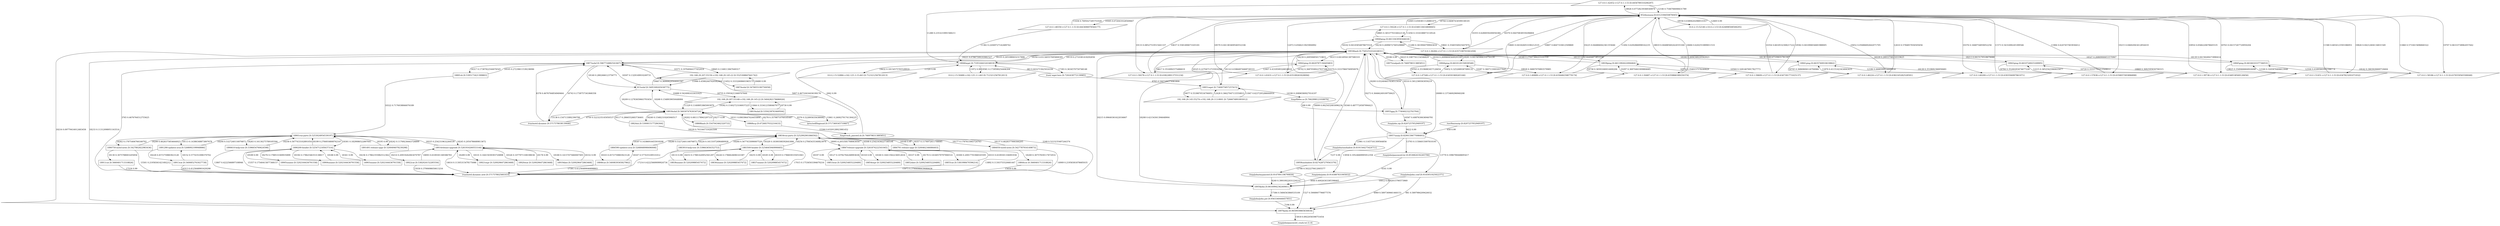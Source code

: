 digraph G {
  682 [ label="127.0.0.1:42452->127.0.1.1:53 [0.6456789310206297]" shape="parallelogram" ];
  628 [ label="852dnsmasq [0.6312106450876045]" shape="box" ];
  638 [ label="127.0.0.1:59228->127.0.1.1:53 [0.6348118416808065]" shape="parallelogram" ];
  627 [ label="127.0.0.1:59609->127.0.1.1:53 [0.6347391771025137]" shape="parallelogram" ];
  669 [ label="127.0.0.1:58186->127.0.1.1:53 [0.6376559565590048]" shape="parallelogram" ];
  635 [ label="127.0.0.1:36284->127.0.1.1:53 [0.6357198701941458]" shape="parallelogram" ];
  657 [ label="127.0.0.1:39738->127.0.1.1:53 [0.6348538569120656]" shape="parallelogram" ];
  641 [ label="127.0.0.1:60200->127.0.1.1:53 [0.6393594997861971]" shape="parallelogram" ];
  654 [ label="127.0.0.1:57838->127.0.1.1:53 [0.6358057493896898]" shape="parallelogram" ];
  666 [ label="127.0.0.1:51451->127.0.1.1:53 [0.6347823291071932]" shape="parallelogram" ];
  650 [ label="127.0.0.1:41631->127.0.1.1:53 [0.635189263028094]" shape="parallelogram" ];
  663 [ label="127.0.0.1:60889->127.0.1.1:53 [0.6356482598779174]" shape="parallelogram" ];
  644 [ label="127.0.0.1:46224->127.0.1.1:53 [0.6382165282528591]" shape="parallelogram" ];
  686 [ label="127.0.0.1:48350->127.0.1.1:53 [0.6443696978564177]" shape="parallelogram" ];
  647 [ label="127.0.0.1:59278->127.0.1.1:53 [0.6382289137551234]" shape="parallelogram" ];
  632 [ label="127.0.0.1:50487->127.0.1.1:53 [0.6359866389250374]" shape="parallelogram" ];
  660 [ label="127.0.0.1:47548->127.0.1.1:53 [0.634591969265166]" shape="parallelogram" ];
  153 [ label="/proc/self/loginuid [0.5717369345710667]" shape="ellipse" ];
  470 [ label="18873sshd [0.5967716882541847]" shape="box" ];
  62 [ label="18818sshd [0.5603074763034724]" shape="box" ];
  692 [ label="192.168.29.145:55274->192.168.29.113:9001 [0.7266674891893012]" shape="parallelogram" ];
  690 [ label="18951wget [0.7340075857257415]" shape="box" ];
  469 [ label="192.168.29.207:55150->192.168.29.145:22 [0.5525308847641742]" shape="parallelogram" ];
  473 [ label="18874sshd [0.5470055190750058]" shape="box" ];
  466 [ label="/tmp/crack_passwd.sh [0.7469798313885851]" shape="ellipse" ];
  614 [ label="18934bash [0.7545251032416831]" shape="box" ];
  751 [ label="/tmp/john/john.pot [0.9563340446457851]" shape="ellipse" ];
  761 [ label="18976john [0.9659939865830818]" shape="box" ];
  680 [ label="/root/.wget-hsts [0.7202439772139985]" shape="ellipse" ];
  672 [ label="18946wget [0.7195164432434819]" shape="box" ];
  61 [ label="192.168.29.207:55148->192.168.29.145:22 [0.5404282176686926]" shape="parallelogram" ];
  113 [ label="18819sshd [0.5350238763469504]" shape="box" ];
  691 [ label="/tmp/libfoo.so [0.7662998121938976]" shape="ellipse" ];
  701 [ label="18955gpg [0.7740402322763764]" shape="box" ];
  734 [ label="/tmp/john/mypasswd [0.9147091196790836]" shape="ellipse" ];
  737 [ label="18959john [0.8616994236240061]" shape="box" ];
  684 [ label="10.0.2.15:50480->162.125.3.1:443 [0.7123212567812013]" shape="parallelogram" ];
  688 [ label="10.0.2.15:52884->162.125.3.15:443 [0.7123212567812013]" shape="parallelogram" ];
  731 [ label="/tmp/john/john.conf [0.9145951925922371]" shape="ellipse" ];
  448 [ label="/run/motd.dynamic [0.5717578038139446]" shape="ellipse" ];
  708 [ label="/tmp/john.zip [0.8207257952949197]" shape="ellipse" ];
  712 [ label="18957unzip [0.8290159677098493]" shape="box" ];
  717 [ label="/tmp/john/password.lst [0.8530824192265706]" shape="ellipse" ];
  309 [ label="1884050-motd-news [0.5427787916149873]" shape="box" ];
  283 [ label="18834run-parts [0.5252992901866592]" shape="box" ];
  313 [ label="18844cut [0.5660401713318826]" shape="box" ];
  286 [ label="1883500-header [0.5254645940990685]" shape="box" ];
  294 [ label="18838uname [0.520209885457472]" shape="box" ];
  292 [ label="18837uname [0.520209885457472]" shape="box" ];
  290 [ label="18836uname [0.520209885457472]" shape="box" ];
  270 [ label="18824sh [0.5300815177284364]" shape="box" ];
  544 [ label="18905uname [0.5202164436791558]" shape="box" ];
  538 [ label="1890200-header [0.5254712185637314]" shape="box" ];
  571 [ label="1891491-release-upgr [0.5200494078239298]" shape="box" ];
  536 [ label="18901run-parts [0.5253024954539197]" shape="box" ];
  758 [ label="18975realpath [0.7469798313885851]" shape="box" ];
  60 [ label="815sshd [0.5495309205038775]" shape="box" ];
  533 [ label="18891sh [0.5395173421399883]" shape="box" ];
  578 [ label="18914release-upgrade [0.5261916260553144]" shape="box" ];
  557 [ label="1890750-motd-news [0.5427802822983436]" shape="box" ];
  567 [ label="1891290-updates-avai [0.5268092199948886]" shape="box" ];
  555 [ label="1890610-help-text [0.5396654760624598]" shape="box" ];
  411 [ label="18855cat [0.5381998470596214]" shape="box" ];
  400 [ label="18847release-upgrade [0.5261874222541045]" shape="box" ];
  584 [ label="18921expr [0.5209296472863468]" shape="box" ];
  714 [ label="/tmp/john/john [0.9145887831905832]" shape="ellipse" ];
  569 [ label="18913cat [0.5400852763027739]" shape="box" ];
  540 [ label="18903uname [0.5202164436791558]" shape="box" ];
  646 [ label="18942ping [0.6620787136445683]" shape="box" ];
  659 [ label="18944ping [0.6610120150939548]" shape="box" ];
  406 [ label="18853stat [0.5209254855220489]" shape="box" ];
  620 [ label="18939ping [0.6611992622094464]" shape="box" ];
  409 [ label="18854expr [0.5209254855220489]" shape="box" ];
  586 [ label="18922cat [0.5382024152285556]" shape="box" ];
  640 [ label="18941ping [0.6635740910619862]" shape="box" ];
  735 [ label="18958unshadow [0.8274287279563379]" shape="box" ];
  653 [ label="18943ping [0.6610726925169995]" shape="box" ];
  634 [ label="18940ping [0.6611043959344618]" shape="box" ];
  665 [ label="18945ping [0.6616610337736053]" shape="box" ];
  582 [ label="18920stat [0.5209296472863468]" shape="box" ];
  559 [ label="18911cut [0.5660401713318826]" shape="box" ];
  542 [ label="18904uname [0.5202164436791558]" shape="box" ];
  716 [ label="/tmp/john/unshadow [0.8191544275424711]" shape="ellipse" ];
  328 [ label="18846cat [0.5400839365827862]" shape="box" ];
  326 [ label="1884590-updates-avai [0.5268068998496008]" shape="box" ];
  464 [ label="18868scp [0.6726837032216433]" shape="box" ];
  458 [ label="18868bash [0.5547043462320733]" shape="box" ];
  711 [ label="/usr/bin/unzip [0.8207257952949197]" shape="ellipse" ];
  306 [ label="1883910-help-text [0.539663656352753]" shape="box" ];
  403 [ label="18852date [0.5209254855220489]" shape="box" ];
  332 [ label="1884791-release-upgr [0.5200462346084403]" shape="box" ];
  580 [ label="18919date [0.5209296472863468]" shape="box" ];
  629 [ label="10.0.2.15:52140->10.0.2.3:53 [0.624898508508295]" shape="parallelogram" ];
  272 [ label="/run/motd.dynamic.new [0.5717578025661614]" shape="ellipse" ];
  760 [ label="/tmp/john/password_crack.txt [1.0]" shape="ellipse" ];
  682 -> 628 [ label="12146 0.7546766008431789" ];
  638 -> 628 [ label="12005 0.6583811126881475" ];
  627 -> 628 [ label="10354 0.6618532308217222" ];
  669 -> 628 [ label="11860 0.5710415696840322" ];
  635 -> 628 [ label="10355 0.6280059200056384" ];
  657 -> 628 [ label="10954 0.6566220678645535" ];
  641 -> 628 [ label="11573 0.5431690245399546" ];
  654 -> 628 [ label="11984 0.6247457403936412" ];
  666 -> 628 [ label="11580 0.6654123593386951" ];
  650 -> 628 [ label="12072 0.6566213925904992" ];
  663 -> 628 [ label="11492 0.6292866998162235" ];
  644 -> 628 [ label="12610 0.5784857656505656" ];
  686 -> 628 [ label="11436 0.7695027285751026" ];
  647 -> 628 [ label="10637 0.5581490673165181" ];
  632 -> 628 [ label="10684 0.6202553899011531" ];
  660 -> 628 [ label="10807 0.6647310612509869" ];
  153 -> 470 [ label="5007 0.46710416436199176" ];
  153 -> 62 [ label="8376 0.5228958356380082" ];
  692 -> 690 [ label="12428 0.36627047133550833" ];
  469 -> 470 [ label="10371 0.19764944377452418" ];
  469 -> 473 [ label="11652 0.33332608601965175" ];
  466 -> 614 [ label="2062 0.99" ];
  751 -> 761 [ label="7196 0.99" ];
  680 -> 672 [ label="383 0.4432715625016194" ];
  680 -> 690 [ label="8765 0.5467284374983806" ];
  61 -> 113 [ label="11844 0.3334123580467977" ];
  61 -> 62 [ label="11329 0.11408953865003979" ];
  691 -> 701 [ label="308 0.99" ];
  734 -> 761 [ label="1527 0.5908907796877576" ];
  734 -> 737 [ label="6240 0.39910922031224233" ];
  684 -> 672 [ label="11972 0.99" ];
  688 -> 672 [ label="11320 0.99" ];
  731 -> 761 [ label="981 0.5897984209426032" ];
  731 -> 737 [ label="10012 0.4002015790573969" ];
  448 -> 470 [ label="8378 0.4676764854949464" ];
  448 -> 62 [ label="4756 0.5223235145050537" ];
  708 -> 712 [ label="9422 0.99" ];
  717 -> 737 [ label="6161 0.99" ];
  309 -> 283 [ label="18137 0.4628377900364205" ];
  309 -> 313 [ label="18249 0.30757839117672914" ];
  286 -> 294 [ label="18253 0.17881420952561297" ];
  286 -> 283 [ label="18254 0.27845435340823976" ];
  286 -> 292 [ label="18319 0.1786839335051063" ];
  286 -> 290 [ label="18226 0.1786824696143387" ];
  270 -> 283 [ label="18220 0.7033447316263599" ];
  270 -> 62 [ label="18117 0.2866552683736401" ];
  544 -> 538 [ label="18189 0.99" ];
  571 -> 536 [ label="18195 0.99" ];
  758 -> 614 [ label="18186 0.99" ];
  712 -> 614 [ label="18273 0.36466249109758425" ];
  470 -> 60 [ label="18140 0.2802466123756771" ];
  470 -> 614 [ label="18335 0.2451880432317899" ];
  470 -> 533 [ label="18317 0.17387822544076545" ];
  536 -> 578 [ label="18245 0.2054786689813672" ];
  536 -> 557 [ label="18262 0.17875406766166702" ];
  536 -> 571 [ label="18242 0.11769236443726899" ];
  536 -> 538 [ label="18301 0.1829086522897641" ];
  536 -> 567 [ label="18113 0.14386348873807678" ];
  536 -> 555 [ label="18283 0.16130275789185594" ];
  411 -> 400 [ label="18333 0.6109301336091936" ];
  584 -> 578 [ label="18289 0.99" ];
  701 -> 614 [ label="18310 0.5812369363059219" ];
  714 -> 761 [ label="4969 0.5897369661460153" ];
  714 -> 737 [ label="3044 0.40026303385398465" ];
  567 -> 536 [ label="18204 0.5327240116076872" ];
  567 -> 569 [ label="18228 0.4572759883923128" ];
  294 -> 286 [ label="18133 0.99" ];
  540 -> 538 [ label="18341 0.99" ];
  646 -> 614 [ label="18239 0.2695948501719651" ];
  659 -> 614 [ label="18316 0.26996045649293365" ];
  406 -> 400 [ label="18197 0.99" ];
  620 -> 614 [ label="18348 0.27007384223191516" ];
  409 -> 400 [ label="18318 0.99" ];
  586 -> 578 [ label="18093 0.6109301349386783" ];
  614 -> 640 [ label="18138 0.04147339431761347" ];
  614 -> 646 [ label="18315 0.04149561387580319" ];
  614 -> 758 [ label="18223 0.1087761154596824" ];
  614 -> 659 [ label="18261 0.041565906316750334" ];
  614 -> 712 [ label="18088 0.1373469296940208" ];
  614 -> 620 [ label="18110 0.04144494873853336" ];
  614 -> 761 [ label="18233 0.11312098951163514" ];
  614 -> 470 [ label="18221 0.07887599193981527" ];
  614 -> 735 [ label="18099 0.0625432403096234" ];
  614 -> 653 [ label="18213 0.0415170518679088" ];
  614 -> 672 [ label="18350 0.031340557695808395" ];
  614 -> 634 [ label="18102 0.04145854878675518" ];
  614 -> 665 [ label="18139 0.04158269273990414" ];
  614 -> 701 [ label="18200 0.032404657838515934" ];
  614 -> 737 [ label="18215 0.09640361622034667" ];
  614 -> 690 [ label="18114 0.03864974468728333" ];
  582 -> 578 [ label="18178 0.99" ];
  557 -> 536 [ label="18299 0.4628375854644923" ];
  557 -> 559 [ label="18130 0.3075788003205856" ];
  538 -> 540 [ label="18236 0.17862355982512362" ];
  538 -> 544 [ label="18276 0.1788533369935899" ];
  538 -> 536 [ label="18199 0.2784934808762167" ];
  538 -> 542 [ label="18194 0.17862546353138817" ];
  533 -> 470 [ label="18105 0.27239611539238096" ];
  533 -> 536 [ label="18322 0.7176038846076189" ];
  737 -> 614 [ label="18208 0.42154361394648904" ];
  690 -> 614 [ label="18325 0.22704713725916298" ];
  716 -> 735 [ label="7237 0.99" ];
  290 -> 286 [ label="18255 0.99" ];
  761 -> 614 [ label="18216 0.09779416012483458" ];
  542 -> 538 [ label="18188 0.99" ];
  328 -> 326 [ label="18167 0.577435109531012" ];
  634 -> 614 [ label="18234 0.26996727405298887" ];
  62 -> 60 [ label="18268 0.1548939050448084" ];
  62 -> 270 [ label="18240 0.15482319265940517" ];
  62 -> 464 [ label="18311 0.09039647024455894" ];
  62 -> 458 [ label="18202 0.0811178943297331" ];
  464 -> 62 [ label="18278 0.35798710760185487" ];
  665 -> 614 [ label="18327 0.26869066653570967" ];
  569 -> 567 [ label="18152 0.5774351098370702" ];
  711 -> 712 [ label="658 0.99" ];
  306 -> 283 [ label="18264 0.5677433090007526" ];
  400 -> 283 [ label="18308 0.25421636227340194" ];
  400 -> 409 [ label="18160 0.16413562236912616" ];
  400 -> 411 [ label="18300 0.20917701968165595" ];
  400 -> 403 [ label="18170 0.14160579797906514" ];
  400 -> 406 [ label="18127 0.10782764248993638" ];
  640 -> 614 [ label="18184 0.2694348220562023" ];
  458 -> 62 [ label="18277 0.99" ];
  332 -> 283 [ label="18168 0.99" ];
  403 -> 400 [ label="18337 0.99" ];
  555 -> 536 [ label="18258 0.5677433102891054" ];
  60 -> 470 [ label="18307 0.1329149910249731" ];
  60 -> 62 [ label="18209 0.12783659663793454" ];
  283 -> 309 [ label="18177 0.1787615945724763" ];
  283 -> 286 [ label="18328 0.18300308392641806" ];
  283 -> 306 [ label="18224 0.16131072496480928" ];
  283 -> 326 [ label="18187 0.14386916455918208" ];
  283 -> 332 [ label="18357 0.1176972611708085" ];
  283 -> 400 [ label="18095 0.20535817080630567" ];
  292 -> 286 [ label="18185 0.99" ];
  578 -> 586 [ label="18214 0.20919262063470787" ];
  578 -> 580 [ label="18180 0.14157475660007493" ];
  578 -> 536 [ label="18225 0.2542319632264539" ];
  578 -> 582 [ label="18326 0.1077971108198036" ];
  578 -> 584 [ label="18331 0.16415039393720898" ];
  653 -> 614 [ label="18339 0.26933748218319625" ];
  735 -> 614 [ label="18340 0.4877720587994423" ];
  672 -> 614 [ label="18119 0.2710381418292656" ];
  580 -> 578 [ label="18332 0.99" ];
  326 -> 283 [ label="18280 0.5327240116076872" ];
  326 -> 328 [ label="18103 0.4572759883923128" ];
  620 -> 627 [ label="18754 0.3540157576240829" ];
  620 -> 632 [ label="19758 0.36591040014400206" ];
  653 -> 657 [ label="19869 0.3682595830700315" ];
  653 -> 654 [ label="18784 0.35240293474677226" ];
  640 -> 641 [ label="19139 0.3518682366958481" ];
  640 -> 644 [ label="18745 0.36869694124794966" ];
  634 -> 638 [ label="18865 0.3653770334022138" ];
  634 -> 635 [ label="19841 0.3546556925447974" ];
  665 -> 669 [ label="19142 0.3663626669718404" ];
  665 -> 666 [ label="19825 0.3549466664924498" ];
  628 -> 629 [ label="18556 0.03894202988531917" ];
  646 -> 647 [ label="18617 0.3516992575486619" ];
  646 -> 650 [ label="18702 0.36870589227937306" ];
  659 -> 663 [ label="18828 0.36807070893579985" ];
  659 -> 660 [ label="19765 0.35196883457126654" ];
  470 -> 448 [ label="16743 0.1738757341868358" ];
  272 -> 470 [ label="3765 0.4676764512755625" ];
  272 -> 62 [ label="2248 0.5223235487244374" ];
  62 -> 448 [ label="15138 0.1547133892390799" ];
  682 -> 672 [ label="11288 0.2353233991568211" ];
  638 -> 634 [ label="11456 0.3316188873118524" ];
  669 -> 665 [ label="12504 0.41895843031596774" ];
  627 -> 620 [ label="10564 0.32814676917827773" ];
  635 -> 634 [ label="11280 0.3619940799943616" ];
  641 -> 640 [ label="12186 0.4468309754600454" ];
  657 -> 653 [ label="10720 0.33337793213544653" ];
  654 -> 653 [ label="12215 0.36525425960635877" ];
  629 -> 628 [ label="12469 0.99" ];
  650 -> 646 [ label="10374 0.33337860740950076" ];
  666 -> 665 [ label="12160 0.3245876406613048" ];
  644 -> 640 [ label="11870 0.41151423434943435" ];
  663 -> 659 [ label="10287 0.36071330018377645" ];
  686 -> 672 [ label="11382 0.22049727142489742" ];
  647 -> 646 [ label="12407 0.4318509326834818" ];
  632 -> 620 [ label="10297 0.36974461009884685" ];
  692 -> 690 [ label="11847 0.6237295286644916" ];
  660 -> 659 [ label="10452 0.3252689387490132" ];
  628 -> 682 [ label="18926 0.07728239368540876" ];
  628 -> 638 [ label="18744 0.04087434599338145" ];
  628 -> 669 [ label="19707 0.06333738962057442" ];
  628 -> 627 [ label="18582 0.041090654681988005" ];
  628 -> 635 [ label="18370 0.04470838559296804" ];
  628 -> 641 [ label="19376 0.1668754859052256" ];
  628 -> 657 [ label="18763 0.04157267720950204" ];
  628 -> 654 [ label="19215 0.04602943412854419" ];
  628 -> 650 [ label="18570 0.041383409540552106" ];
  628 -> 666 [ label="19826 0.04212404134831549" ];
  628 -> 644 [ label="19452 0.05686692642071705" ];
  628 -> 663 [ label="19225 0.044884042361355646" ];
  628 -> 686 [ label="19305 0.0720419328569667" ];
  628 -> 647 [ label="19133 0.08527519515441337" ];
  628 -> 632 [ label="18819 0.044885602424555304" ];
  628 -> 660 [ label="19683 0.041826053190212535" ];
  309 -> 272 [ label="14909 0.21958381878685035" ];
  286 -> 272 [ label="17015 0.17536503394670216" ];
  473 -> 469 [ label="18480 0.99" ];
  313 -> 272 [ label="15659 0.99" ];
  712 -> 716 [ label="12981 0.11457161309564856" ];
  712 -> 717 [ label="13793 0.11584015097810195" ];
  712 -> 731 [ label="13779 0.1996790448695417" ];
  712 -> 714 [ label="13958 0.19524669995912358" ];
  761 -> 760 [ label="15818 0.8922058398751654" ];
  470 -> 469 [ label="18845 0.1168113847649317" ];
  113 -> 61 [ label="18730 0.99" ];
  328 -> 272 [ label="17391 0.41256489046898803" ];
  464 -> 466 [ label="15364 0.6320128923981452" ];
  411 -> 272 [ label="15973 0.37906986639080636" ];
  62 -> 153 [ label="13061 0.24002791741304225" ];
  62 -> 61 [ label="19392 0.11402723106937225" ];
  701 -> 708 [ label="16567 0.4087630636940781" ];
  569 -> 272 [ label="16313 0.4125648901629298" ];
  306 -> 272 [ label="17214 0.42225669099924734" ];
  400 -> 272 [ label="13892 0.11303755520681447" ];
  555 -> 272 [ label="13807 0.4222566897108946" ];
  578 -> 272 [ label="14614 0.11305315478175086" ];
  586 -> 272 [ label="15030 0.3790698650613216" ];
  735 -> 734 [ label="12786 0.5022279412005577" ];
  672 -> 680 [ label="17393 0.3634570750748148" ];
  672 -> 688 [ label="19632 0.18154575765528919" ];
  672 -> 684 [ label="19581 0.1739590254406304" ];
  559 -> 272 [ label="17224 0.99" ];
  557 -> 272 [ label="15501 0.21958361421492212" ];
  538 -> 272 [ label="15357 0.17540415877368157" ];
  737 -> 751 [ label="17384 0.5684563860535109" ];
  690 -> 691 [ label="14190 0.20896580927014197" ];
  690 -> 692 [ label="19077 0.5539870534706951" ];
  60 -> 469 [ label="19467 0.36990629564001587" ];
  60 -> 61 [ label="18755 0.35934211669707644" ];
  469 -> 60 [ label="11066 0.45902447020582404" ];
  61 -> 60 [ label="10488 0.5424981033031625" ];
}
